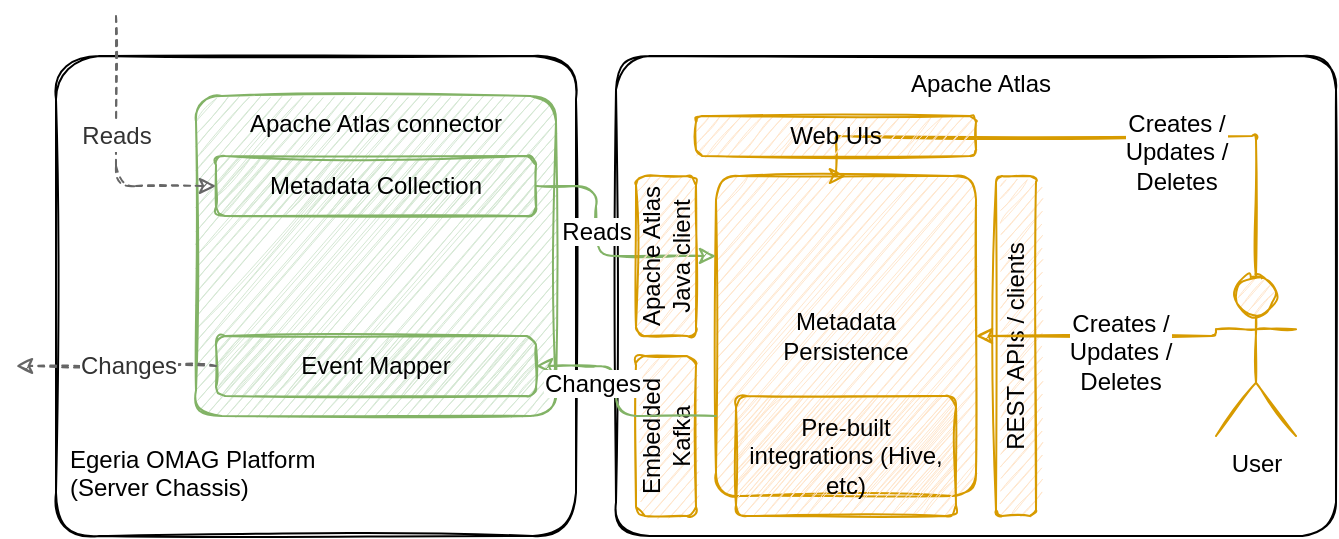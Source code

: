 <mxfile version="14.6.13" type="device" pages="3"><diagram id="5z1nvSjVh-oLaUZI1JB8" name="Overview"><mxGraphModel dx="1106" dy="997" grid="1" gridSize="10" guides="1" tooltips="1" connect="1" arrows="1" fold="1" page="1" pageScale="1" pageWidth="827" pageHeight="1169" math="0" shadow="0"><root><mxCell id="0"/><mxCell id="1" parent="0"/><mxCell id="0fUbSVZ1QK_CQ2nwyuCU-1" value="Apache Atlas" style="rounded=1;whiteSpace=wrap;html=1;sketch=1;arcSize=7;align=center;spacingLeft=5;verticalAlign=top;" vertex="1" parent="1"><mxGeometry x="370" y="300" width="360" height="240" as="geometry"/></mxCell><mxCell id="0fUbSVZ1QK_CQ2nwyuCU-2" value="Egeria OMAG Platform&lt;br&gt;(Server Chassis)&lt;br&gt;&lt;br&gt;" style="rounded=1;whiteSpace=wrap;html=1;sketch=1;arcSize=9;align=left;spacingLeft=5;verticalAlign=bottom;" vertex="1" parent="1"><mxGeometry x="90" y="300" width="260" height="240" as="geometry"/></mxCell><mxCell id="0fUbSVZ1QK_CQ2nwyuCU-3" value="Apache Atlas connector" style="rounded=1;whiteSpace=wrap;html=1;sketch=1;fillColor=#d5e8d4;strokeColor=#82b366;verticalAlign=top;arcSize=8;align=center;" vertex="1" parent="1"><mxGeometry x="160" y="320" width="180" height="160" as="geometry"/></mxCell><mxCell id="0fUbSVZ1QK_CQ2nwyuCU-4" value="Metadata&lt;br&gt;Persistence" style="rounded=1;whiteSpace=wrap;html=1;sketch=1;fillColor=#ffe6cc;strokeColor=#d79b00;verticalAlign=middle;arcSize=9;" vertex="1" parent="1"><mxGeometry x="420" y="360" width="130" height="160" as="geometry"/></mxCell><mxCell id="0fUbSVZ1QK_CQ2nwyuCU-5" value="Metadata Collection" style="rounded=1;whiteSpace=wrap;html=1;sketch=1;fillColor=#d5e8d4;strokeColor=#82b366;" vertex="1" parent="1"><mxGeometry x="170" y="350" width="160" height="30" as="geometry"/></mxCell><mxCell id="0fUbSVZ1QK_CQ2nwyuCU-6" value="Reads" style="html=1;exitX=1;exitY=0.5;exitDx=0;exitDy=0;entryX=0;entryY=0.25;entryDx=0;entryDy=0;fontSize=12;verticalAlign=top;strokeColor=#82b366;fillColor=#d5e8d4;sketch=1;edgeStyle=orthogonalEdgeStyle;" edge="1" parent="1" source="0fUbSVZ1QK_CQ2nwyuCU-5" target="0fUbSVZ1QK_CQ2nwyuCU-4"><mxGeometry x="-0.214" y="-10" width="50" height="50" relative="1" as="geometry"><mxPoint x="290" y="463.125" as="sourcePoint"/><mxPoint x="787.5" y="330" as="targetPoint"/><Array as="points"><mxPoint x="360" y="365"/><mxPoint x="360" y="400"/></Array><mxPoint x="10" y="-10" as="offset"/></mxGeometry></mxCell><mxCell id="0fUbSVZ1QK_CQ2nwyuCU-7" value="Reads" style="html=1;entryX=0;entryY=0.5;entryDx=0;entryDy=0;fontSize=12;verticalAlign=middle;strokeColor=#666666;fillColor=#f5f5f5;sketch=1;edgeStyle=orthogonalEdgeStyle;fontColor=#333333;dashed=1;" edge="1" parent="1" target="0fUbSVZ1QK_CQ2nwyuCU-5"><mxGeometry x="-0.111" width="50" height="50" relative="1" as="geometry"><mxPoint x="120" y="280" as="sourcePoint"/><mxPoint x="400" y="366.25" as="targetPoint"/><Array as="points"><mxPoint x="120" y="365"/></Array><mxPoint as="offset"/></mxGeometry></mxCell><mxCell id="0fUbSVZ1QK_CQ2nwyuCU-10" value="REST APIs / clients" style="rounded=1;whiteSpace=wrap;html=1;sketch=1;fillColor=#ffe6cc;strokeColor=#d79b00;horizontal=0;" vertex="1" parent="1"><mxGeometry x="560" y="360" width="20" height="170" as="geometry"/></mxCell><mxCell id="0fUbSVZ1QK_CQ2nwyuCU-12" value="User" style="shape=umlActor;verticalLabelPosition=bottom;verticalAlign=top;html=1;outlineConnect=0;rounded=1;strokeColor=#d79b00;fillColor=#ffe6cc;arcSize=4;sketch=1;" vertex="1" parent="1"><mxGeometry x="670" y="410" width="40" height="80" as="geometry"/></mxCell><mxCell id="0fUbSVZ1QK_CQ2nwyuCU-13" value="Creates /&lt;br&gt;Updates /&lt;br&gt;Deletes" style="html=1;entryX=1;entryY=0.5;entryDx=0;entryDy=0;fontSize=12;verticalAlign=top;strokeColor=#d79b00;fillColor=#ffe6cc;sketch=1;edgeStyle=orthogonalEdgeStyle;arcSize=4;exitX=0;exitY=0.333;exitDx=0;exitDy=0;exitPerimeter=0;" edge="1" parent="1" target="0fUbSVZ1QK_CQ2nwyuCU-4" source="0fUbSVZ1QK_CQ2nwyuCU-12"><mxGeometry x="-0.167" y="-20" width="50" height="50" relative="1" as="geometry"><mxPoint x="670" y="430" as="sourcePoint"/><mxPoint x="420" y="375" as="targetPoint"/><Array as="points"><mxPoint x="670" y="440"/></Array><mxPoint as="offset"/></mxGeometry></mxCell><mxCell id="0fUbSVZ1QK_CQ2nwyuCU-14" value="Creates /&lt;br&gt;Updates /&lt;br&gt;Deletes" style="html=1;entryX=0.5;entryY=0;entryDx=0;entryDy=0;fontSize=12;verticalAlign=top;strokeColor=#d79b00;fillColor=#ffe6cc;sketch=1;edgeStyle=orthogonalEdgeStyle;arcSize=4;exitX=0.5;exitY=0;exitDx=0;exitDy=0;exitPerimeter=0;" edge="1" parent="1" source="0fUbSVZ1QK_CQ2nwyuCU-12" target="0fUbSVZ1QK_CQ2nwyuCU-4"><mxGeometry x="-0.214" y="-10" width="50" height="50" relative="1" as="geometry"><mxPoint x="740" y="260" as="sourcePoint"/><mxPoint x="560" y="375" as="targetPoint"/><Array as="points"><mxPoint x="690" y="340"/><mxPoint x="480" y="340"/></Array><mxPoint x="10" y="-10" as="offset"/></mxGeometry></mxCell><mxCell id="0fUbSVZ1QK_CQ2nwyuCU-16" value="Web UIs" style="rounded=1;whiteSpace=wrap;html=1;sketch=1;fillColor=#ffe6cc;strokeColor=#d79b00;horizontal=1;" vertex="1" parent="1"><mxGeometry x="410" y="330" width="140" height="20" as="geometry"/></mxCell><mxCell id="0fUbSVZ1QK_CQ2nwyuCU-17" value="Apache Atlas Java client" style="rounded=1;whiteSpace=wrap;html=1;sketch=1;fillColor=#ffe6cc;strokeColor=#d79b00;horizontal=0;" vertex="1" parent="1"><mxGeometry x="380" y="360" width="30" height="80" as="geometry"/></mxCell><mxCell id="0fUbSVZ1QK_CQ2nwyuCU-18" value="Event Mapper" style="rounded=1;whiteSpace=wrap;html=1;sketch=1;fillColor=#d5e8d4;strokeColor=#82b366;" vertex="1" parent="1"><mxGeometry x="170" y="440" width="160" height="30" as="geometry"/></mxCell><mxCell id="0fUbSVZ1QK_CQ2nwyuCU-19" value="Pre-built integrations (Hive, etc)" style="rounded=1;whiteSpace=wrap;html=1;sketch=1;fillColor=#ffe6cc;strokeColor=#d79b00;verticalAlign=middle;arcSize=9;" vertex="1" parent="1"><mxGeometry x="430" y="470" width="110" height="60" as="geometry"/></mxCell><mxCell id="0fUbSVZ1QK_CQ2nwyuCU-21" value="Embedded Kafka" style="rounded=1;whiteSpace=wrap;html=1;sketch=1;fillColor=#ffe6cc;strokeColor=#d79b00;horizontal=0;" vertex="1" parent="1"><mxGeometry x="380" y="450" width="30" height="80" as="geometry"/></mxCell><mxCell id="0fUbSVZ1QK_CQ2nwyuCU-22" value="Changes" style="html=1;exitX=0;exitY=0.75;exitDx=0;exitDy=0;entryX=1;entryY=0.5;entryDx=0;entryDy=0;fontSize=12;verticalAlign=top;strokeColor=#82b366;fillColor=#d5e8d4;sketch=1;edgeStyle=orthogonalEdgeStyle;" edge="1" parent="1" source="0fUbSVZ1QK_CQ2nwyuCU-4" target="0fUbSVZ1QK_CQ2nwyuCU-18"><mxGeometry x="0.52" y="-5" width="50" height="50" relative="1" as="geometry"><mxPoint x="340" y="375" as="sourcePoint"/><mxPoint x="430" y="410" as="targetPoint"/><Array as="points"><mxPoint x="370" y="480"/><mxPoint x="370" y="455"/></Array><mxPoint as="offset"/></mxGeometry></mxCell><mxCell id="0fUbSVZ1QK_CQ2nwyuCU-23" value="Changes" style="html=1;fontSize=12;verticalAlign=middle;strokeColor=#666666;fillColor=#f5f5f5;sketch=1;edgeStyle=orthogonalEdgeStyle;fontColor=#333333;dashed=1;exitX=0;exitY=0.5;exitDx=0;exitDy=0;" edge="1" parent="1" source="0fUbSVZ1QK_CQ2nwyuCU-18"><mxGeometry x="-0.111" width="50" height="50" relative="1" as="geometry"><mxPoint x="130" y="290" as="sourcePoint"/><mxPoint x="70" y="455" as="targetPoint"/><Array as="points"><mxPoint x="130" y="455"/><mxPoint x="130" y="455"/></Array><mxPoint as="offset"/></mxGeometry></mxCell></root></mxGraphModel></diagram><diagram id="zbQFHPY_3O7AILBR8jvU" name="Page-2"><mxGraphModel dx="1106" dy="997" grid="1" gridSize="10" guides="1" tooltips="1" connect="1" arrows="1" fold="1" page="1" pageScale="1" pageWidth="827" pageHeight="1169" math="0" shadow="0"><root><mxCell id="zsmtyByhr2F8M4K4gbCw-0"/><mxCell id="zsmtyByhr2F8M4K4gbCw-1" parent="zsmtyByhr2F8M4K4gbCw-0"/><mxCell id="ABdWghPf9rLaKJq11AZA-0" value="Apache Atlas" style="rounded=1;whiteSpace=wrap;html=1;sketch=1;arcSize=7;align=center;spacingLeft=5;verticalAlign=top;" vertex="1" parent="zsmtyByhr2F8M4K4gbCw-1"><mxGeometry x="370" y="300" width="360" height="240" as="geometry"/></mxCell><mxCell id="ABdWghPf9rLaKJq11AZA-1" value="Egeria OMAG Platform&lt;br&gt;(Server Chassis)&lt;br&gt;&lt;br&gt;" style="rounded=1;whiteSpace=wrap;html=1;sketch=1;arcSize=9;align=left;spacingLeft=5;verticalAlign=bottom;" vertex="1" parent="zsmtyByhr2F8M4K4gbCw-1"><mxGeometry x="90" y="300" width="260" height="240" as="geometry"/></mxCell><mxCell id="ABdWghPf9rLaKJq11AZA-2" value="Apache Atlas connector" style="rounded=1;whiteSpace=wrap;html=1;sketch=1;fillColor=#d5e8d4;strokeColor=#82b366;verticalAlign=top;arcSize=8;align=center;" vertex="1" parent="zsmtyByhr2F8M4K4gbCw-1"><mxGeometry x="160" y="320" width="180" height="160" as="geometry"/></mxCell><mxCell id="ABdWghPf9rLaKJq11AZA-3" value="Metadata&lt;br&gt;Persistence" style="rounded=1;whiteSpace=wrap;html=1;sketch=1;fillColor=#ffe6cc;strokeColor=#d79b00;verticalAlign=middle;arcSize=9;" vertex="1" parent="zsmtyByhr2F8M4K4gbCw-1"><mxGeometry x="420" y="360" width="130" height="160" as="geometry"/></mxCell><mxCell id="ABdWghPf9rLaKJq11AZA-4" value="Metadata Collection" style="rounded=1;whiteSpace=wrap;html=1;sketch=1;fillColor=#d5e8d4;strokeColor=#82b366;" vertex="1" parent="zsmtyByhr2F8M4K4gbCw-1"><mxGeometry x="170" y="350" width="160" height="30" as="geometry"/></mxCell><mxCell id="ABdWghPf9rLaKJq11AZA-5" value="Reads" style="html=1;exitX=1;exitY=0.5;exitDx=0;exitDy=0;entryX=0;entryY=0.25;entryDx=0;entryDy=0;fontSize=12;verticalAlign=top;strokeColor=#82b366;fillColor=#d5e8d4;sketch=1;edgeStyle=orthogonalEdgeStyle;" edge="1" parent="zsmtyByhr2F8M4K4gbCw-1" source="ABdWghPf9rLaKJq11AZA-4" target="ABdWghPf9rLaKJq11AZA-3"><mxGeometry x="-0.214" y="-10" width="50" height="50" relative="1" as="geometry"><mxPoint x="290" y="463.125" as="sourcePoint"/><mxPoint x="787.5" y="330" as="targetPoint"/><Array as="points"><mxPoint x="360" y="365"/><mxPoint x="360" y="400"/></Array><mxPoint x="10" y="-10" as="offset"/></mxGeometry></mxCell><mxCell id="ABdWghPf9rLaKJq11AZA-6" value="Reads" style="html=1;entryX=0;entryY=0.5;entryDx=0;entryDy=0;fontSize=12;verticalAlign=middle;strokeColor=#666666;fillColor=#f5f5f5;sketch=1;edgeStyle=orthogonalEdgeStyle;fontColor=#333333;dashed=1;" edge="1" parent="zsmtyByhr2F8M4K4gbCw-1" target="ABdWghPf9rLaKJq11AZA-4"><mxGeometry x="-0.111" width="50" height="50" relative="1" as="geometry"><mxPoint x="120" y="280" as="sourcePoint"/><mxPoint x="400" y="366.25" as="targetPoint"/><Array as="points"><mxPoint x="120" y="365"/></Array><mxPoint as="offset"/></mxGeometry></mxCell><mxCell id="ABdWghPf9rLaKJq11AZA-7" value="REST APIs / clients" style="rounded=1;whiteSpace=wrap;html=1;sketch=1;fillColor=#ffe6cc;strokeColor=#d79b00;horizontal=0;" vertex="1" parent="zsmtyByhr2F8M4K4gbCw-1"><mxGeometry x="560" y="360" width="20" height="170" as="geometry"/></mxCell><mxCell id="ABdWghPf9rLaKJq11AZA-11" value="Web UIs" style="rounded=1;whiteSpace=wrap;html=1;sketch=1;fillColor=#ffe6cc;strokeColor=#d79b00;horizontal=1;" vertex="1" parent="zsmtyByhr2F8M4K4gbCw-1"><mxGeometry x="410" y="330" width="140" height="20" as="geometry"/></mxCell><mxCell id="ABdWghPf9rLaKJq11AZA-12" value="Apache Atlas Java client" style="rounded=1;whiteSpace=wrap;html=1;sketch=1;fillColor=#ffe6cc;strokeColor=#d79b00;horizontal=0;" vertex="1" parent="zsmtyByhr2F8M4K4gbCw-1"><mxGeometry x="380" y="360" width="30" height="80" as="geometry"/></mxCell><mxCell id="ABdWghPf9rLaKJq11AZA-15" value="Embedded Kafka" style="rounded=1;whiteSpace=wrap;html=1;sketch=1;fillColor=#ffe6cc;strokeColor=#d79b00;horizontal=0;" vertex="1" parent="zsmtyByhr2F8M4K4gbCw-1"><mxGeometry x="380" y="450" width="30" height="80" as="geometry"/></mxCell></root></mxGraphModel></diagram><diagram id="Gs2cU2fz2AcDd8H0wgPk" name="Page-3"><mxGraphModel dx="1106" dy="997" grid="1" gridSize="10" guides="1" tooltips="1" connect="1" arrows="1" fold="1" page="1" pageScale="1" pageWidth="827" pageHeight="1169" math="0" shadow="0"><root><mxCell id="aFFA_Y-HKJ_bSffgDSOu-0"/><mxCell id="aFFA_Y-HKJ_bSffgDSOu-1" parent="aFFA_Y-HKJ_bSffgDSOu-0"/><mxCell id="ZVkl2a77mgvE-lv5LN2k-0" value="Apache Atlas" style="rounded=1;whiteSpace=wrap;html=1;sketch=1;arcSize=7;align=center;spacingLeft=5;verticalAlign=top;" vertex="1" parent="aFFA_Y-HKJ_bSffgDSOu-1"><mxGeometry x="370" y="300" width="360" height="240" as="geometry"/></mxCell><mxCell id="ZVkl2a77mgvE-lv5LN2k-1" value="Egeria OMAG Platform&lt;br&gt;(Server Chassis)&lt;br&gt;&lt;br&gt;" style="rounded=1;whiteSpace=wrap;html=1;sketch=1;arcSize=9;align=left;spacingLeft=5;verticalAlign=bottom;" vertex="1" parent="aFFA_Y-HKJ_bSffgDSOu-1"><mxGeometry x="90" y="300" width="260" height="240" as="geometry"/></mxCell><mxCell id="ZVkl2a77mgvE-lv5LN2k-2" value="Apache Atlas connector" style="rounded=1;whiteSpace=wrap;html=1;sketch=1;fillColor=#d5e8d4;strokeColor=#82b366;verticalAlign=top;arcSize=8;align=center;" vertex="1" parent="aFFA_Y-HKJ_bSffgDSOu-1"><mxGeometry x="160" y="320" width="180" height="160" as="geometry"/></mxCell><mxCell id="ZVkl2a77mgvE-lv5LN2k-3" value="Metadata&lt;br&gt;Persistence" style="rounded=1;whiteSpace=wrap;html=1;sketch=1;fillColor=#ffe6cc;strokeColor=#d79b00;verticalAlign=middle;arcSize=9;" vertex="1" parent="aFFA_Y-HKJ_bSffgDSOu-1"><mxGeometry x="420" y="360" width="130" height="160" as="geometry"/></mxCell><mxCell id="ZVkl2a77mgvE-lv5LN2k-4" value="Metadata Collection" style="rounded=1;whiteSpace=wrap;html=1;sketch=1;fillColor=#d5e8d4;strokeColor=#82b366;" vertex="1" parent="aFFA_Y-HKJ_bSffgDSOu-1"><mxGeometry x="170" y="350" width="160" height="30" as="geometry"/></mxCell><mxCell id="ZVkl2a77mgvE-lv5LN2k-5" value="Reads" style="html=1;exitX=1;exitY=0.5;exitDx=0;exitDy=0;entryX=0;entryY=0.25;entryDx=0;entryDy=0;fontSize=12;verticalAlign=top;strokeColor=#82b366;fillColor=#d5e8d4;sketch=1;edgeStyle=orthogonalEdgeStyle;" edge="1" parent="aFFA_Y-HKJ_bSffgDSOu-1" source="ZVkl2a77mgvE-lv5LN2k-4" target="ZVkl2a77mgvE-lv5LN2k-3"><mxGeometry x="-0.214" y="-10" width="50" height="50" relative="1" as="geometry"><mxPoint x="290" y="463.125" as="sourcePoint"/><mxPoint x="787.5" y="330" as="targetPoint"/><Array as="points"><mxPoint x="360" y="365"/><mxPoint x="360" y="400"/></Array><mxPoint x="10" y="-10" as="offset"/></mxGeometry></mxCell><mxCell id="ZVkl2a77mgvE-lv5LN2k-6" value="Reads" style="html=1;entryX=0;entryY=0.5;entryDx=0;entryDy=0;fontSize=12;verticalAlign=middle;strokeColor=#666666;fillColor=#f5f5f5;sketch=1;edgeStyle=orthogonalEdgeStyle;fontColor=#333333;dashed=1;" edge="1" parent="aFFA_Y-HKJ_bSffgDSOu-1" target="ZVkl2a77mgvE-lv5LN2k-4"><mxGeometry x="-0.111" width="50" height="50" relative="1" as="geometry"><mxPoint x="120" y="280" as="sourcePoint"/><mxPoint x="400" y="366.25" as="targetPoint"/><Array as="points"><mxPoint x="120" y="365"/></Array><mxPoint as="offset"/></mxGeometry></mxCell><mxCell id="ZVkl2a77mgvE-lv5LN2k-7" value="REST APIs / clients" style="rounded=1;whiteSpace=wrap;html=1;sketch=1;fillColor=#ffe6cc;strokeColor=#d79b00;horizontal=0;" vertex="1" parent="aFFA_Y-HKJ_bSffgDSOu-1"><mxGeometry x="560" y="360" width="20" height="170" as="geometry"/></mxCell><mxCell id="ZVkl2a77mgvE-lv5LN2k-8" value="User" style="shape=umlActor;verticalLabelPosition=bottom;verticalAlign=top;html=1;outlineConnect=0;rounded=1;strokeColor=#d79b00;fillColor=#ffe6cc;arcSize=4;sketch=1;" vertex="1" parent="aFFA_Y-HKJ_bSffgDSOu-1"><mxGeometry x="670" y="410" width="40" height="80" as="geometry"/></mxCell><mxCell id="ZVkl2a77mgvE-lv5LN2k-9" value="Creates /&lt;br&gt;Updates /&lt;br&gt;Deletes" style="html=1;entryX=1;entryY=0.5;entryDx=0;entryDy=0;fontSize=12;verticalAlign=top;strokeColor=#d79b00;fillColor=#ffe6cc;sketch=1;edgeStyle=orthogonalEdgeStyle;arcSize=4;exitX=0;exitY=0.333;exitDx=0;exitDy=0;exitPerimeter=0;" edge="1" parent="aFFA_Y-HKJ_bSffgDSOu-1" source="ZVkl2a77mgvE-lv5LN2k-8" target="ZVkl2a77mgvE-lv5LN2k-3"><mxGeometry x="-0.167" y="-20" width="50" height="50" relative="1" as="geometry"><mxPoint x="670" y="430" as="sourcePoint"/><mxPoint x="420" y="375" as="targetPoint"/><Array as="points"><mxPoint x="670" y="440"/></Array><mxPoint as="offset"/></mxGeometry></mxCell><mxCell id="ZVkl2a77mgvE-lv5LN2k-10" value="Creates /&lt;br&gt;Updates /&lt;br&gt;Deletes" style="html=1;entryX=0.5;entryY=0;entryDx=0;entryDy=0;fontSize=12;verticalAlign=top;strokeColor=#d79b00;fillColor=#ffe6cc;sketch=1;edgeStyle=orthogonalEdgeStyle;arcSize=4;exitX=0.5;exitY=0;exitDx=0;exitDy=0;exitPerimeter=0;" edge="1" parent="aFFA_Y-HKJ_bSffgDSOu-1" source="ZVkl2a77mgvE-lv5LN2k-8" target="ZVkl2a77mgvE-lv5LN2k-3"><mxGeometry x="-0.214" y="-10" width="50" height="50" relative="1" as="geometry"><mxPoint x="740" y="260" as="sourcePoint"/><mxPoint x="560" y="375" as="targetPoint"/><Array as="points"><mxPoint x="690" y="340"/><mxPoint x="480" y="340"/></Array><mxPoint x="10" y="-10" as="offset"/></mxGeometry></mxCell><mxCell id="ZVkl2a77mgvE-lv5LN2k-11" value="Web UIs" style="rounded=1;whiteSpace=wrap;html=1;sketch=1;fillColor=#ffe6cc;strokeColor=#d79b00;horizontal=1;" vertex="1" parent="aFFA_Y-HKJ_bSffgDSOu-1"><mxGeometry x="410" y="330" width="140" height="20" as="geometry"/></mxCell><mxCell id="ZVkl2a77mgvE-lv5LN2k-12" value="Apache Atlas Java client" style="rounded=1;whiteSpace=wrap;html=1;sketch=1;fillColor=#ffe6cc;strokeColor=#d79b00;horizontal=0;" vertex="1" parent="aFFA_Y-HKJ_bSffgDSOu-1"><mxGeometry x="380" y="360" width="30" height="80" as="geometry"/></mxCell><mxCell id="ZVkl2a77mgvE-lv5LN2k-14" value="Pre-built integrations (Hive, etc)" style="rounded=1;whiteSpace=wrap;html=1;sketch=1;fillColor=#ffe6cc;strokeColor=#d79b00;verticalAlign=middle;arcSize=9;" vertex="1" parent="aFFA_Y-HKJ_bSffgDSOu-1"><mxGeometry x="430" y="470" width="110" height="60" as="geometry"/></mxCell><mxCell id="ZVkl2a77mgvE-lv5LN2k-15" value="Embedded Kafka" style="rounded=1;whiteSpace=wrap;html=1;sketch=1;fillColor=#ffe6cc;strokeColor=#d79b00;horizontal=0;" vertex="1" parent="aFFA_Y-HKJ_bSffgDSOu-1"><mxGeometry x="380" y="450" width="30" height="80" as="geometry"/></mxCell></root></mxGraphModel></diagram></mxfile>